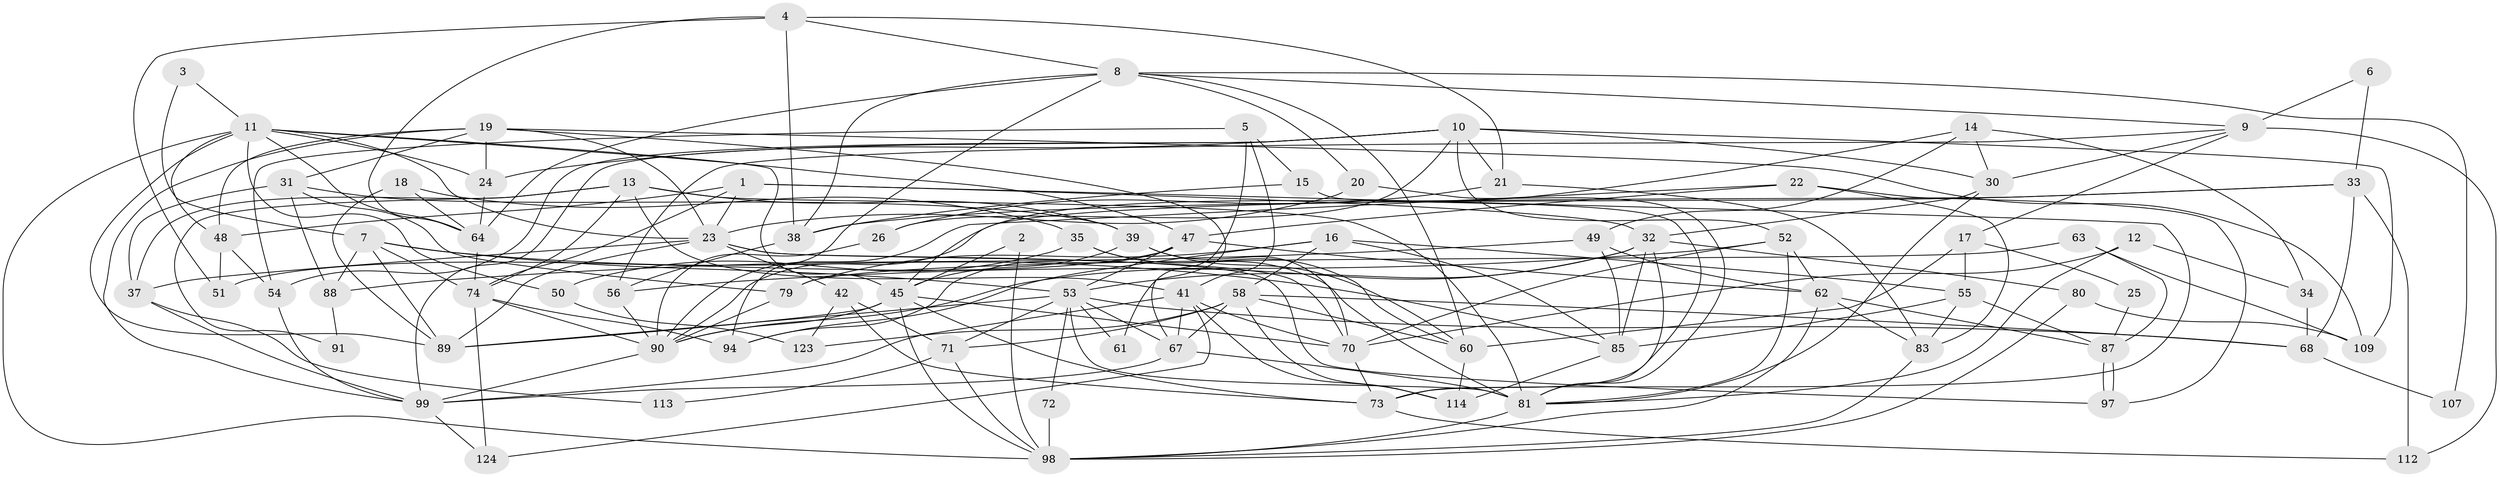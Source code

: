 // original degree distribution, {3: 0.25984251968503935, 2: 0.13385826771653545, 5: 0.2047244094488189, 4: 0.28346456692913385, 6: 0.05511811023622047, 8: 0.023622047244094488, 7: 0.03937007874015748}
// Generated by graph-tools (version 1.1) at 2025/11/02/27/25 16:11:22]
// undirected, 82 vertices, 202 edges
graph export_dot {
graph [start="1"]
  node [color=gray90,style=filled];
  1 [super="+75"];
  2;
  3;
  4 [super="+118"];
  5 [super="+84"];
  6;
  7 [super="+40"];
  8 [super="+76"];
  9 [super="+46"];
  10 [super="+122"];
  11 [super="+29"];
  12;
  13 [super="+66"];
  14;
  15;
  16 [super="+36"];
  17;
  18;
  19 [super="+59"];
  20;
  21;
  22;
  23 [super="+27"];
  24 [super="+28"];
  25;
  26;
  30 [super="+93"];
  31 [super="+65"];
  32 [super="+126"];
  33;
  34;
  35 [super="+111"];
  37 [super="+69"];
  38 [super="+43"];
  39 [super="+44"];
  41;
  42;
  45 [super="+106"];
  47 [super="+116"];
  48 [super="+120"];
  49 [super="+121"];
  50;
  51 [super="+78"];
  52 [super="+57"];
  53 [super="+101"];
  54;
  55 [super="+100"];
  56 [super="+119"];
  58 [super="+86"];
  60 [super="+127"];
  61;
  62 [super="+103"];
  63;
  64 [super="+115"];
  67 [super="+77"];
  68 [super="+82"];
  70 [super="+95"];
  71;
  72;
  73 [super="+92"];
  74 [super="+125"];
  79;
  80;
  81 [super="+104"];
  83 [super="+108"];
  85 [super="+102"];
  87;
  88;
  89 [super="+96"];
  90 [super="+105"];
  91;
  94;
  97;
  98 [super="+117"];
  99 [super="+110"];
  107;
  109;
  112;
  113;
  114;
  123;
  124;
  1 -- 74;
  1 -- 73;
  1 -- 23;
  1 -- 48;
  1 -- 32;
  2 -- 98;
  2 -- 45;
  3 -- 7;
  3 -- 11;
  4 -- 21;
  4 -- 51;
  4 -- 38;
  4 -- 8;
  4 -- 64;
  5 -- 54;
  5 -- 15;
  5 -- 41;
  5 -- 61;
  6 -- 33;
  6 -- 9;
  7 -- 74;
  7 -- 89;
  7 -- 88;
  7 -- 53;
  7 -- 85;
  8 -- 94;
  8 -- 20;
  8 -- 64;
  8 -- 60;
  8 -- 107;
  8 -- 38;
  8 -- 9;
  9 -- 30;
  9 -- 56;
  9 -- 112;
  9 -- 17;
  10 -- 26;
  10 -- 52;
  10 -- 21;
  10 -- 54;
  10 -- 109;
  10 -- 99;
  10 -- 24;
  10 -- 30;
  11 -- 23;
  11 -- 48;
  11 -- 98;
  11 -- 45;
  11 -- 47;
  11 -- 50;
  11 -- 89;
  11 -- 24;
  11 -- 64;
  12 -- 81;
  12 -- 34;
  12 -- 70;
  13 -- 81;
  13 -- 74;
  13 -- 37;
  13 -- 39;
  13 -- 41;
  13 -- 91;
  14 -- 45;
  14 -- 49;
  14 -- 30;
  14 -- 34;
  15 -- 38;
  15 -- 81;
  16 -- 58;
  16 -- 94;
  16 -- 79;
  16 -- 85;
  16 -- 55;
  17 -- 55;
  17 -- 25;
  17 -- 60;
  18 -- 89;
  18 -- 35;
  18 -- 64;
  19 -- 109;
  19 -- 31;
  19 -- 99;
  19 -- 67;
  19 -- 23;
  19 -- 48;
  19 -- 24;
  20 -- 81;
  20 -- 23;
  21 -- 26;
  21 -- 83;
  22 -- 47;
  22 -- 97;
  22 -- 90;
  22 -- 83;
  23 -- 97;
  23 -- 70 [weight=2];
  23 -- 37;
  23 -- 42;
  23 -- 89;
  24 -- 64;
  25 -- 87;
  26 -- 90 [weight=2];
  30 -- 32;
  30 -- 81;
  31 -- 88;
  31 -- 39;
  31 -- 37;
  31 -- 79;
  32 -- 53 [weight=2];
  32 -- 80;
  32 -- 85;
  32 -- 90;
  32 -- 73;
  33 -- 68;
  33 -- 112;
  33 -- 90;
  33 -- 38;
  34 -- 68;
  35 -- 81;
  35 -- 50;
  35 -- 60;
  37 -- 113;
  37 -- 99;
  38 -- 56;
  39 -- 45;
  39 -- 70;
  39 -- 60;
  41 -- 70;
  41 -- 99;
  41 -- 114;
  41 -- 124;
  41 -- 67;
  42 -- 123;
  42 -- 71;
  42 -- 73;
  45 -- 90;
  45 -- 98;
  45 -- 89;
  45 -- 70;
  45 -- 73;
  47 -- 53;
  47 -- 94;
  47 -- 62;
  47 -- 51;
  48 -- 51;
  48 -- 54;
  49 -- 88;
  49 -- 85;
  49 -- 62;
  50 -- 123;
  52 -- 56;
  52 -- 81;
  52 -- 62;
  52 -- 70;
  53 -- 61;
  53 -- 68;
  53 -- 81;
  53 -- 71;
  53 -- 72;
  53 -- 89;
  53 -- 67;
  54 -- 99;
  55 -- 87 [weight=2];
  55 -- 83;
  55 -- 85;
  56 -- 90;
  58 -- 71;
  58 -- 60;
  58 -- 68;
  58 -- 123;
  58 -- 67;
  58 -- 114;
  60 -- 114;
  62 -- 98;
  62 -- 87;
  62 -- 83;
  63 -- 87;
  63 -- 79;
  63 -- 109;
  64 -- 74;
  67 -- 99;
  67 -- 81;
  68 -- 107;
  70 -- 73;
  71 -- 98;
  71 -- 113;
  72 -- 98;
  73 -- 112;
  74 -- 124;
  74 -- 90;
  74 -- 94;
  79 -- 90;
  80 -- 109;
  80 -- 98;
  81 -- 98;
  83 -- 98;
  85 -- 114;
  87 -- 97;
  87 -- 97;
  88 -- 91;
  90 -- 99;
  99 -- 124;
}
